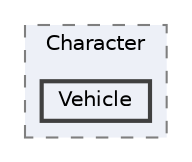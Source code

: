 digraph "C:/Users/むずでょ/Documents/Unity Projects/RMU-1-00-00-Research/Assets/RPGMaker/Codebase/Editor/MapEditor/Component/EventText/Character/Vehicle"
{
 // LATEX_PDF_SIZE
  bgcolor="transparent";
  edge [fontname=Helvetica,fontsize=10,labelfontname=Helvetica,labelfontsize=10];
  node [fontname=Helvetica,fontsize=10,shape=box,height=0.2,width=0.4];
  compound=true
  subgraph clusterdir_289a0f082a651840973c600d6fbc98b0 {
    graph [ bgcolor="#edf0f7", pencolor="grey50", label="Character", fontname=Helvetica,fontsize=10 style="filled,dashed", URL="dir_289a0f082a651840973c600d6fbc98b0.html",tooltip=""]
  dir_0ba67207db618e555f4a08c2da1a5132 [label="Vehicle", fillcolor="#edf0f7", color="grey25", style="filled,bold", URL="dir_0ba67207db618e555f4a08c2da1a5132.html",tooltip=""];
  }
}

